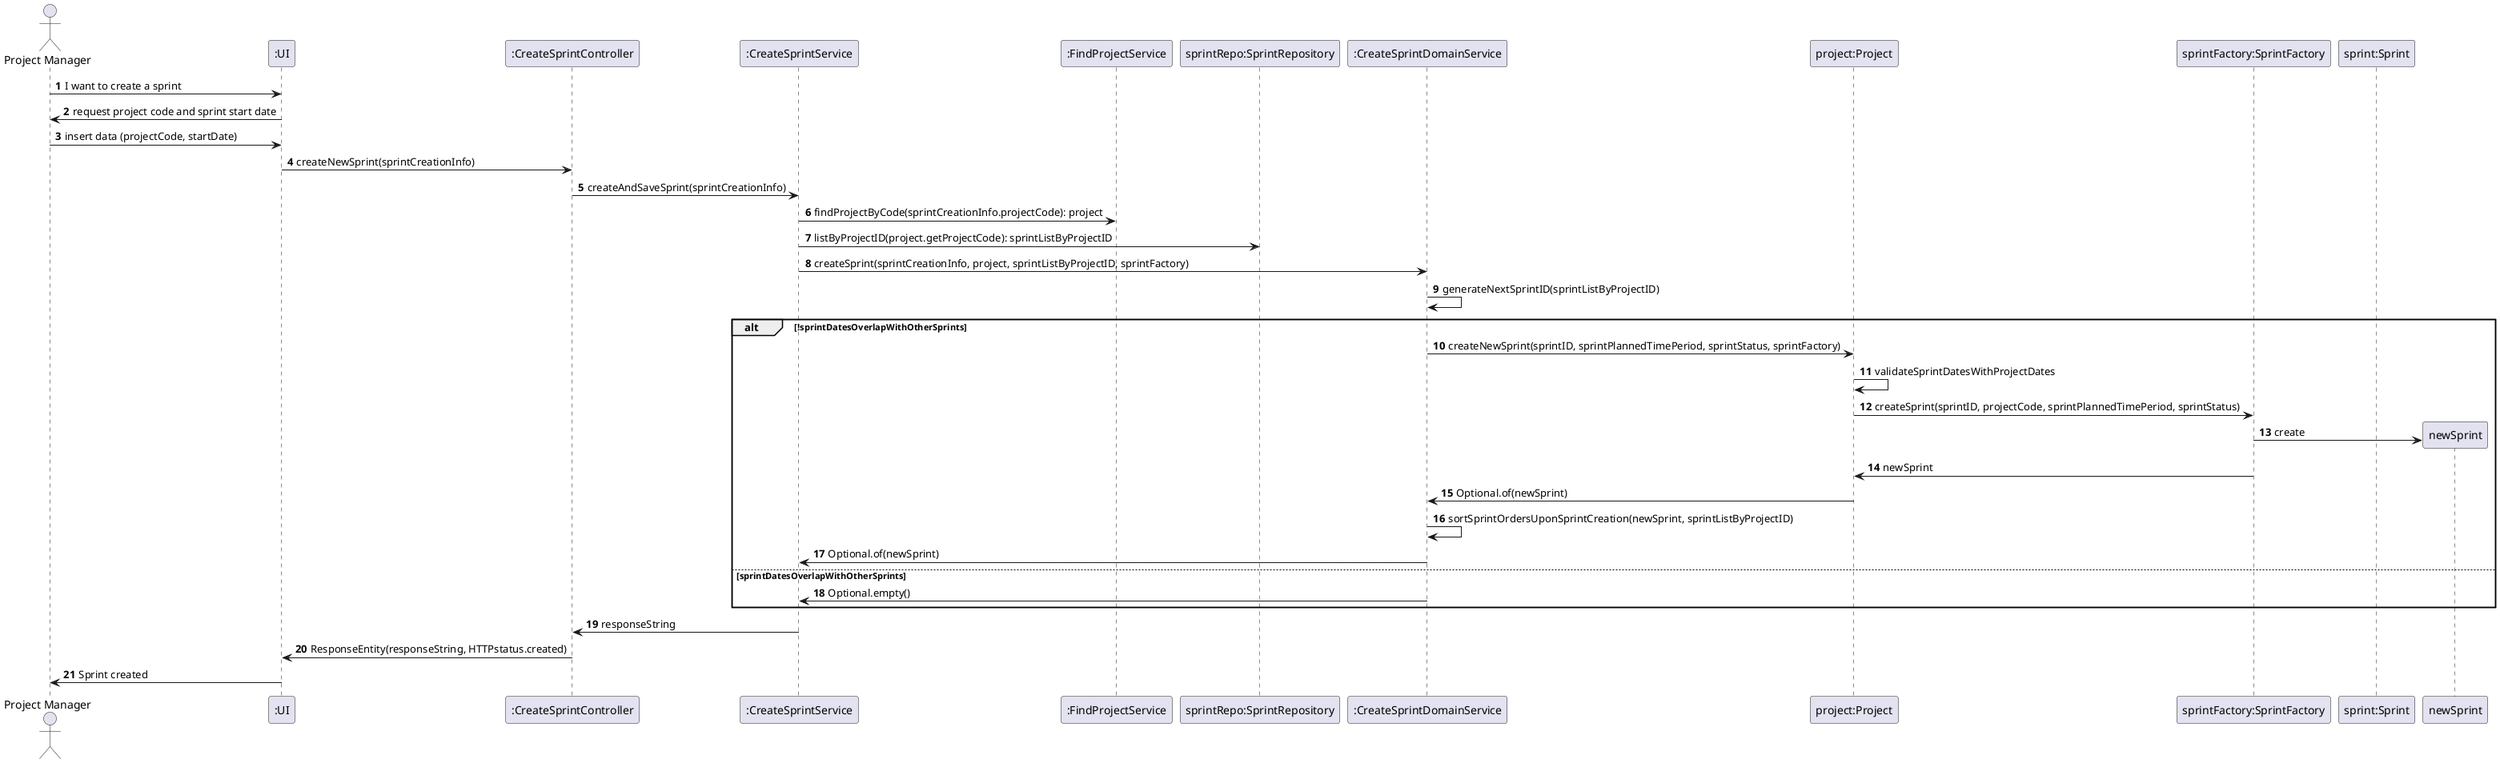 @startuml
'https://plantuml.com/class-diagram

autonumber


actor "Project Manager" as pm
participant ":UI" as ui
participant ":CreateSprintController" as controller
participant ":CreateSprintService" as service
participant ":FindProjectService" as findProjService

participant "sprintRepo:SprintRepository" as sprintRepo

participant ":CreateSprintDomainService" as domainService
participant "project:Project" as project
participant "sprintFactory:SprintFactory" as spfFactory
participant "sprint:Sprint" as sprint


pm -> ui : I want to create a sprint
ui -> pm: request project code and sprint start date
pm -> ui: insert data (projectCode, startDate)

ui -> controller: createNewSprint(sprintCreationInfo)
controller -> service: createAndSaveSprint(sprintCreationInfo)
service -> findProjService: findProjectByCode(sprintCreationInfo.projectCode): project
service -> sprintRepo: listByProjectID(project.getProjectCode): sprintListByProjectID

service -> domainService: createSprint(sprintCreationInfo, project, sprintListByProjectID, sprintFactory)
domainService -> domainService: generateNextSprintID(sprintListByProjectID)

alt !sprintDatesOverlapWithOtherSprints
domainService -> project: createNewSprint(sprintID, sprintPlannedTimePeriod, sprintStatus, sprintFactory)
project -> project: validateSprintDatesWithProjectDates
project -> spfFactory: createSprint(sprintID, projectCode, sprintPlannedTimePeriod, sprintStatus)
spfFactory -> newSprint **: create
spfFactory -> project: newSprint
project -> domainService: Optional.of(newSprint)
domainService -> domainService: sortSprintOrdersUponSprintCreation(newSprint, sprintListByProjectID)
domainService -> service: Optional.of(newSprint)
else sprintDatesOverlapWithOtherSprints
domainService -> service: Optional.empty()
end
service -> controller: responseString
controller -> ui: ResponseEntity(responseString, HTTPstatus.created)
ui -> pm: Sprint created
@enduml
